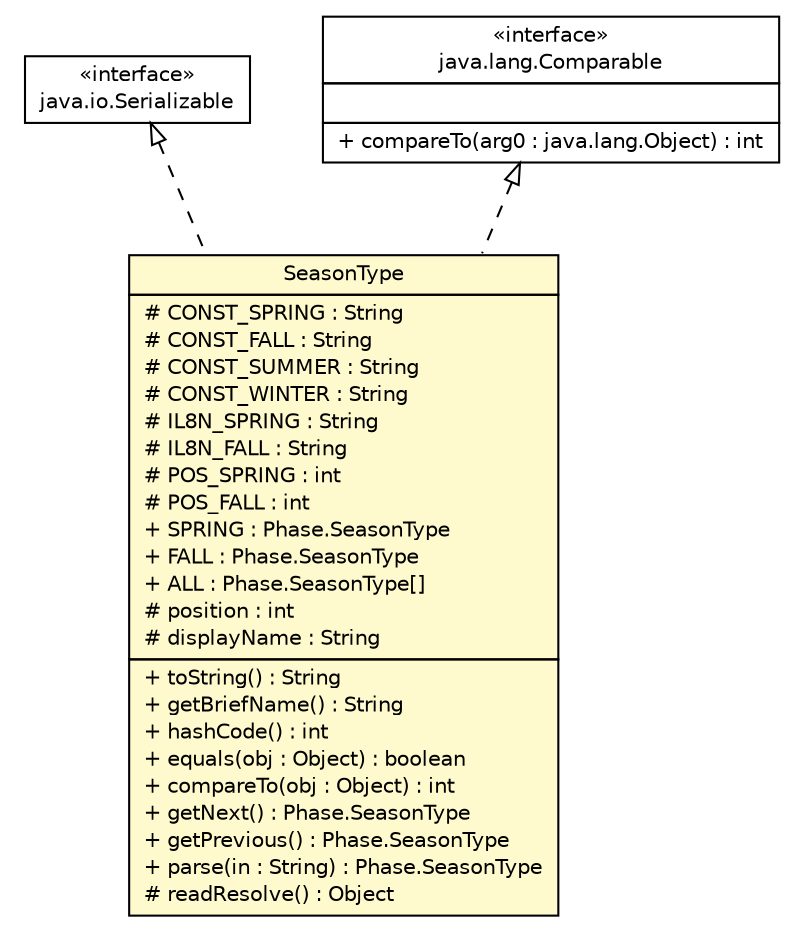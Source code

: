 #!/usr/local/bin/dot
#
# Class diagram 
# Generated by UMLGraph version 5.2 (http://www.umlgraph.org/)
#

digraph G {
	edge [fontname="Helvetica",fontsize=10,labelfontname="Helvetica",labelfontsize=10];
	node [fontname="Helvetica",fontsize=10,shape=plaintext];
	nodesep=0.25;
	ranksep=0.5;
	// dip.world.Phase.SeasonType
	c8532 [label=<<table title="dip.world.Phase.SeasonType" border="0" cellborder="1" cellspacing="0" cellpadding="2" port="p" bgcolor="lemonChiffon" href="./Phase.SeasonType.html">
		<tr><td><table border="0" cellspacing="0" cellpadding="1">
<tr><td align="center" balign="center"> SeasonType </td></tr>
		</table></td></tr>
		<tr><td><table border="0" cellspacing="0" cellpadding="1">
<tr><td align="left" balign="left"> # CONST_SPRING : String </td></tr>
<tr><td align="left" balign="left"> # CONST_FALL : String </td></tr>
<tr><td align="left" balign="left"> # CONST_SUMMER : String </td></tr>
<tr><td align="left" balign="left"> # CONST_WINTER : String </td></tr>
<tr><td align="left" balign="left"> # IL8N_SPRING : String </td></tr>
<tr><td align="left" balign="left"> # IL8N_FALL : String </td></tr>
<tr><td align="left" balign="left"> # POS_SPRING : int </td></tr>
<tr><td align="left" balign="left"> # POS_FALL : int </td></tr>
<tr><td align="left" balign="left"> + SPRING : Phase.SeasonType </td></tr>
<tr><td align="left" balign="left"> + FALL : Phase.SeasonType </td></tr>
<tr><td align="left" balign="left"> + ALL : Phase.SeasonType[] </td></tr>
<tr><td align="left" balign="left"> # position : int </td></tr>
<tr><td align="left" balign="left"> # displayName : String </td></tr>
		</table></td></tr>
		<tr><td><table border="0" cellspacing="0" cellpadding="1">
<tr><td align="left" balign="left"> + toString() : String </td></tr>
<tr><td align="left" balign="left"> + getBriefName() : String </td></tr>
<tr><td align="left" balign="left"> + hashCode() : int </td></tr>
<tr><td align="left" balign="left"> + equals(obj : Object) : boolean </td></tr>
<tr><td align="left" balign="left"> + compareTo(obj : Object) : int </td></tr>
<tr><td align="left" balign="left"> + getNext() : Phase.SeasonType </td></tr>
<tr><td align="left" balign="left"> + getPrevious() : Phase.SeasonType </td></tr>
<tr><td align="left" balign="left"> + parse(in : String) : Phase.SeasonType </td></tr>
<tr><td align="left" balign="left"> # readResolve() : Object </td></tr>
		</table></td></tr>
		</table>>, fontname="Helvetica", fontcolor="black", fontsize=10.0];
	//dip.world.Phase.SeasonType implements java.io.Serializable
	c8565:p -> c8532:p [dir=back,arrowtail=empty,style=dashed];
	//dip.world.Phase.SeasonType implements java.lang.Comparable
	c8566:p -> c8532:p [dir=back,arrowtail=empty,style=dashed];
	// java.io.Serializable
	c8565 [label=<<table title="java.io.Serializable" border="0" cellborder="1" cellspacing="0" cellpadding="2" port="p" href="http://java.sun.com/j2se/1.4.2/docs/api/java/io/Serializable.html">
		<tr><td><table border="0" cellspacing="0" cellpadding="1">
<tr><td align="center" balign="center"> &#171;interface&#187; </td></tr>
<tr><td align="center" balign="center"> java.io.Serializable </td></tr>
		</table></td></tr>
		</table>>, fontname="Helvetica", fontcolor="black", fontsize=10.0];
	// java.lang.Comparable
	c8566 [label=<<table title="java.lang.Comparable" border="0" cellborder="1" cellspacing="0" cellpadding="2" port="p" href="http://java.sun.com/j2se/1.4.2/docs/api/java/lang/Comparable.html">
		<tr><td><table border="0" cellspacing="0" cellpadding="1">
<tr><td align="center" balign="center"> &#171;interface&#187; </td></tr>
<tr><td align="center" balign="center"> java.lang.Comparable </td></tr>
		</table></td></tr>
		<tr><td><table border="0" cellspacing="0" cellpadding="1">
<tr><td align="left" balign="left">  </td></tr>
		</table></td></tr>
		<tr><td><table border="0" cellspacing="0" cellpadding="1">
<tr><td align="left" balign="left"> + compareTo(arg0 : java.lang.Object) : int </td></tr>
		</table></td></tr>
		</table>>, fontname="Helvetica", fontcolor="black", fontsize=10.0];
}

